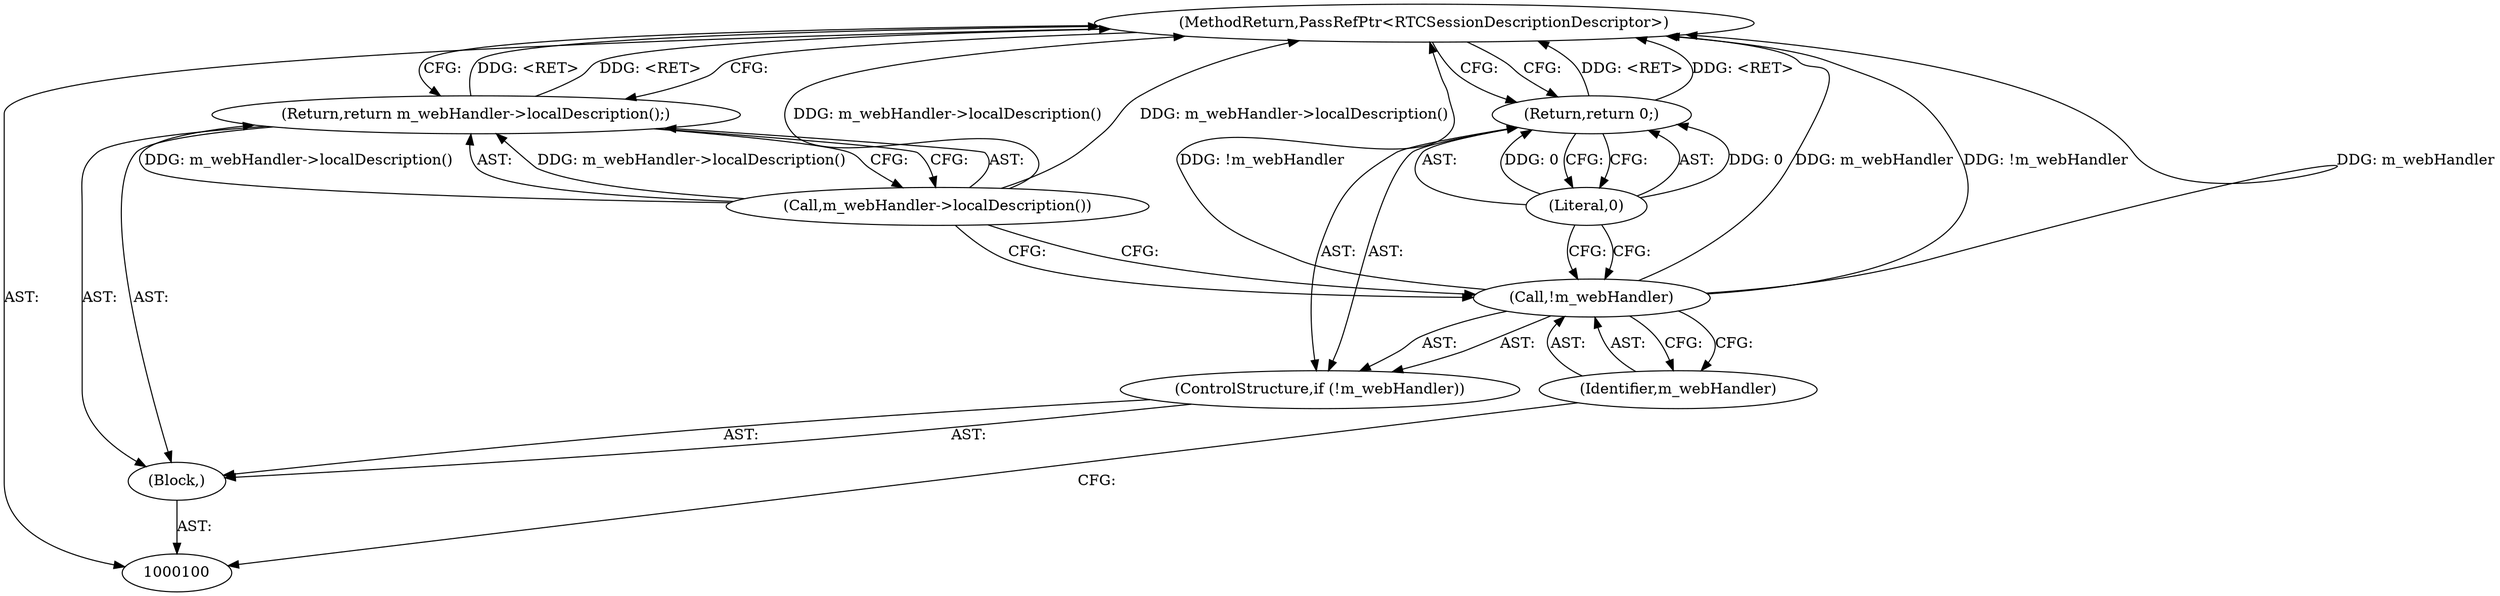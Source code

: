 digraph "1_Chrome_ab5e55ff333def909d025ac45da9ffa0d88a63f2_16" {
"1000109" [label="(MethodReturn,PassRefPtr<RTCSessionDescriptionDescriptor>)"];
"1000101" [label="(Block,)"];
"1000102" [label="(ControlStructure,if (!m_webHandler))"];
"1000103" [label="(Call,!m_webHandler)"];
"1000104" [label="(Identifier,m_webHandler)"];
"1000106" [label="(Literal,0)"];
"1000105" [label="(Return,return 0;)"];
"1000108" [label="(Call,m_webHandler->localDescription())"];
"1000107" [label="(Return,return m_webHandler->localDescription();)"];
"1000109" -> "1000100"  [label="AST: "];
"1000109" -> "1000105"  [label="CFG: "];
"1000109" -> "1000107"  [label="CFG: "];
"1000103" -> "1000109"  [label="DDG: !m_webHandler"];
"1000103" -> "1000109"  [label="DDG: m_webHandler"];
"1000108" -> "1000109"  [label="DDG: m_webHandler->localDescription()"];
"1000105" -> "1000109"  [label="DDG: <RET>"];
"1000107" -> "1000109"  [label="DDG: <RET>"];
"1000101" -> "1000100"  [label="AST: "];
"1000102" -> "1000101"  [label="AST: "];
"1000107" -> "1000101"  [label="AST: "];
"1000102" -> "1000101"  [label="AST: "];
"1000103" -> "1000102"  [label="AST: "];
"1000105" -> "1000102"  [label="AST: "];
"1000103" -> "1000102"  [label="AST: "];
"1000103" -> "1000104"  [label="CFG: "];
"1000104" -> "1000103"  [label="AST: "];
"1000106" -> "1000103"  [label="CFG: "];
"1000108" -> "1000103"  [label="CFG: "];
"1000103" -> "1000109"  [label="DDG: !m_webHandler"];
"1000103" -> "1000109"  [label="DDG: m_webHandler"];
"1000104" -> "1000103"  [label="AST: "];
"1000104" -> "1000100"  [label="CFG: "];
"1000103" -> "1000104"  [label="CFG: "];
"1000106" -> "1000105"  [label="AST: "];
"1000106" -> "1000103"  [label="CFG: "];
"1000105" -> "1000106"  [label="CFG: "];
"1000106" -> "1000105"  [label="DDG: 0"];
"1000105" -> "1000102"  [label="AST: "];
"1000105" -> "1000106"  [label="CFG: "];
"1000106" -> "1000105"  [label="AST: "];
"1000109" -> "1000105"  [label="CFG: "];
"1000105" -> "1000109"  [label="DDG: <RET>"];
"1000106" -> "1000105"  [label="DDG: 0"];
"1000108" -> "1000107"  [label="AST: "];
"1000108" -> "1000103"  [label="CFG: "];
"1000107" -> "1000108"  [label="CFG: "];
"1000108" -> "1000109"  [label="DDG: m_webHandler->localDescription()"];
"1000108" -> "1000107"  [label="DDG: m_webHandler->localDescription()"];
"1000107" -> "1000101"  [label="AST: "];
"1000107" -> "1000108"  [label="CFG: "];
"1000108" -> "1000107"  [label="AST: "];
"1000109" -> "1000107"  [label="CFG: "];
"1000107" -> "1000109"  [label="DDG: <RET>"];
"1000108" -> "1000107"  [label="DDG: m_webHandler->localDescription()"];
}
